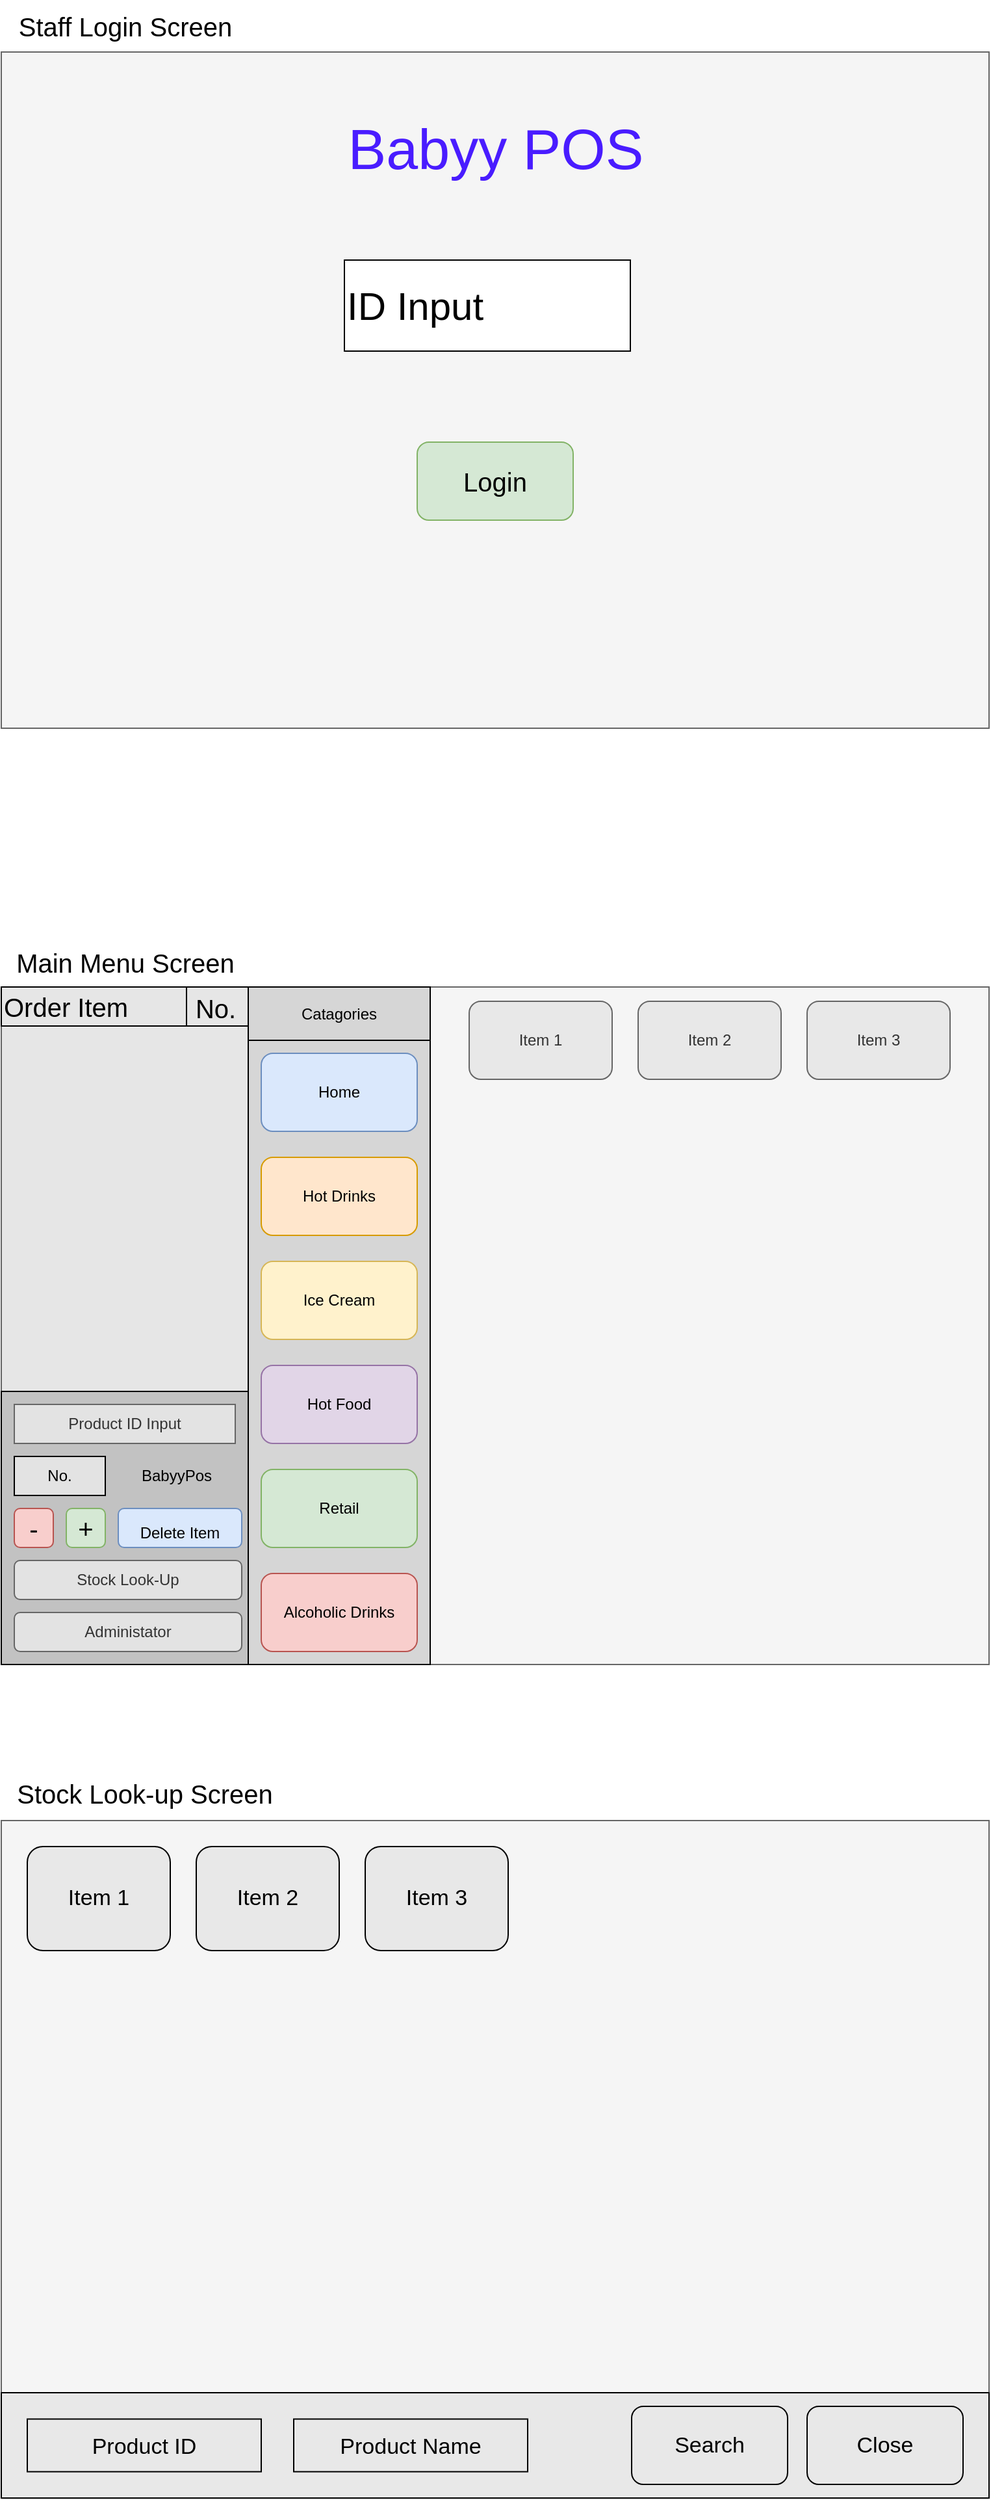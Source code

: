 <mxfile version="20.3.0" type="device"><diagram id="FpEkBY14nFRdbNAMhuPe" name="Page-1"><mxGraphModel dx="792" dy="637" grid="1" gridSize="10" guides="1" tooltips="1" connect="1" arrows="1" fold="1" page="1" pageScale="1" pageWidth="827" pageHeight="1169" math="0" shadow="0"><root><mxCell id="0"/><mxCell id="1" parent="0"/><mxCell id="z3EuXzzrwUlXWFK-gOIK-2" value="" style="rounded=0;whiteSpace=wrap;html=1;fillColor=#f5f5f5;fontColor=#333333;strokeColor=#666666;" parent="1" vertex="1"><mxGeometry x="40" y="40" width="760" height="520" as="geometry"/></mxCell><mxCell id="z3EuXzzrwUlXWFK-gOIK-4" value="&lt;font style=&quot;font-size: 30px;&quot;&gt;ID Input&lt;/font&gt;" style="rounded=0;whiteSpace=wrap;html=1;align=left;" parent="1" vertex="1"><mxGeometry x="304" y="200" width="220" height="70" as="geometry"/></mxCell><mxCell id="z3EuXzzrwUlXWFK-gOIK-5" value="&lt;font style=&quot;font-size: 20px;&quot;&gt;Login&lt;/font&gt;" style="rounded=1;whiteSpace=wrap;html=1;fillColor=#d5e8d4;strokeColor=#82b366;" parent="1" vertex="1"><mxGeometry x="360" y="340" width="120" height="60" as="geometry"/></mxCell><mxCell id="z3EuXzzrwUlXWFK-gOIK-6" value="" style="rounded=0;whiteSpace=wrap;html=1;fillColor=#f5f5f5;fontColor=#333333;strokeColor=#666666;" parent="1" vertex="1"><mxGeometry x="40" y="759" width="760" height="521" as="geometry"/></mxCell><mxCell id="z3EuXzzrwUlXWFK-gOIK-7" value="" style="rounded=0;whiteSpace=wrap;html=1;fontSize=20;fillColor=#E6E6E6;fontColor=#333333;strokeColor=#666666;" parent="1" vertex="1"><mxGeometry x="40" y="759" width="190" height="521" as="geometry"/></mxCell><mxCell id="z3EuXzzrwUlXWFK-gOIK-8" value="Order Item" style="rounded=0;whiteSpace=wrap;html=1;fontSize=20;fillColor=#E6E6E6;align=left;" parent="1" vertex="1"><mxGeometry x="40" y="759" width="190" height="30" as="geometry"/></mxCell><mxCell id="z3EuXzzrwUlXWFK-gOIK-9" value="" style="endArrow=none;html=1;rounded=0;fontSize=20;entryX=0.75;entryY=0;entryDx=0;entryDy=0;exitX=0.75;exitY=1;exitDx=0;exitDy=0;" parent="1" source="z3EuXzzrwUlXWFK-gOIK-8" target="z3EuXzzrwUlXWFK-gOIK-8" edge="1"><mxGeometry width="50" height="50" relative="1" as="geometry"><mxPoint x="350" y="1080" as="sourcePoint"/><mxPoint x="400" y="1030" as="targetPoint"/></mxGeometry></mxCell><mxCell id="z3EuXzzrwUlXWFK-gOIK-10" value="No." style="text;html=1;strokeColor=none;fillColor=none;align=center;verticalAlign=middle;whiteSpace=wrap;rounded=0;fontSize=20;" parent="1" vertex="1"><mxGeometry x="180" y="760" width="50" height="30" as="geometry"/></mxCell><mxCell id="z3EuXzzrwUlXWFK-gOIK-11" value="" style="rounded=0;whiteSpace=wrap;html=1;fontSize=20;fillColor=#C2C2C2;" parent="1" vertex="1"><mxGeometry x="40" y="1070" width="190" height="210" as="geometry"/></mxCell><mxCell id="z3EuXzzrwUlXWFK-gOIK-12" value="-" style="rounded=1;whiteSpace=wrap;html=1;fontSize=20;fillColor=#f8cecc;strokeColor=#b85450;" parent="1" vertex="1"><mxGeometry x="50" y="1160" width="30" height="30" as="geometry"/></mxCell><mxCell id="z3EuXzzrwUlXWFK-gOIK-13" value="+" style="rounded=1;whiteSpace=wrap;html=1;fontSize=20;fillColor=#d5e8d4;strokeColor=#82b366;" parent="1" vertex="1"><mxGeometry x="90" y="1160" width="30" height="30" as="geometry"/></mxCell><mxCell id="z3EuXzzrwUlXWFK-gOIK-15" value="&lt;font style=&quot;font-size: 12px;&quot;&gt;Delete Item&lt;/font&gt;" style="rounded=1;whiteSpace=wrap;html=1;fontSize=20;fillColor=#dae8fc;strokeColor=#6c8ebf;" parent="1" vertex="1"><mxGeometry x="130" y="1160" width="95" height="30" as="geometry"/></mxCell><mxCell id="z3EuXzzrwUlXWFK-gOIK-16" value="Stock Look-Up" style="rounded=1;whiteSpace=wrap;html=1;fontSize=12;fillColor=#E3E3E3;strokeColor=#666666;fontColor=#333333;" parent="1" vertex="1"><mxGeometry x="50" y="1200" width="175" height="30" as="geometry"/></mxCell><mxCell id="z3EuXzzrwUlXWFK-gOIK-17" value="Administator" style="rounded=1;whiteSpace=wrap;html=1;fontSize=12;fillColor=#E3E3E3;strokeColor=#666666;fontColor=#333333;" parent="1" vertex="1"><mxGeometry x="50" y="1240" width="175" height="30" as="geometry"/></mxCell><mxCell id="z3EuXzzrwUlXWFK-gOIK-18" value="No." style="rounded=0;whiteSpace=wrap;html=1;fontSize=12;fillColor=#E3E3E3;" parent="1" vertex="1"><mxGeometry x="50" y="1120" width="70" height="30" as="geometry"/></mxCell><mxCell id="z3EuXzzrwUlXWFK-gOIK-19" value="BabyyPos" style="text;html=1;strokeColor=none;fillColor=none;align=center;verticalAlign=middle;whiteSpace=wrap;rounded=0;fontSize=12;" parent="1" vertex="1"><mxGeometry x="130" y="1120" width="90" height="30" as="geometry"/></mxCell><mxCell id="z3EuXzzrwUlXWFK-gOIK-20" value="" style="rounded=0;whiteSpace=wrap;html=1;fontSize=12;fillColor=#D6D6D6;" parent="1" vertex="1"><mxGeometry x="230" y="759" width="140" height="521" as="geometry"/></mxCell><mxCell id="z3EuXzzrwUlXWFK-gOIK-21" value="Home" style="rounded=1;whiteSpace=wrap;html=1;fontSize=12;fillColor=#dae8fc;strokeColor=#6c8ebf;" parent="1" vertex="1"><mxGeometry x="240" y="810" width="120" height="60" as="geometry"/></mxCell><mxCell id="z3EuXzzrwUlXWFK-gOIK-22" value="Catagories" style="rounded=0;whiteSpace=wrap;html=1;fontSize=12;fillColor=#D6D6D6;" parent="1" vertex="1"><mxGeometry x="230" y="759" width="140" height="41" as="geometry"/></mxCell><mxCell id="z3EuXzzrwUlXWFK-gOIK-23" value="Hot Drinks" style="rounded=1;whiteSpace=wrap;html=1;fontSize=12;fillColor=#ffe6cc;strokeColor=#d79b00;" parent="1" vertex="1"><mxGeometry x="240" y="890" width="120" height="60" as="geometry"/></mxCell><mxCell id="z3EuXzzrwUlXWFK-gOIK-24" value="Ice Cream" style="rounded=1;whiteSpace=wrap;html=1;fontSize=12;fillColor=#fff2cc;strokeColor=#d6b656;" parent="1" vertex="1"><mxGeometry x="240" y="970" width="120" height="60" as="geometry"/></mxCell><mxCell id="z3EuXzzrwUlXWFK-gOIK-25" value="Hot Food" style="rounded=1;whiteSpace=wrap;html=1;fontSize=12;fillColor=#e1d5e7;strokeColor=#9673a6;" parent="1" vertex="1"><mxGeometry x="240" y="1050" width="120" height="60" as="geometry"/></mxCell><mxCell id="z3EuXzzrwUlXWFK-gOIK-26" value="Retail" style="rounded=1;whiteSpace=wrap;html=1;fontSize=12;fillColor=#d5e8d4;strokeColor=#82b366;" parent="1" vertex="1"><mxGeometry x="240" y="1130" width="120" height="60" as="geometry"/></mxCell><mxCell id="z3EuXzzrwUlXWFK-gOIK-27" value="Alcoholic Drinks" style="rounded=1;whiteSpace=wrap;html=1;fontSize=12;fillColor=#f8cecc;strokeColor=#b85450;" parent="1" vertex="1"><mxGeometry x="240" y="1210" width="120" height="60" as="geometry"/></mxCell><mxCell id="z3EuXzzrwUlXWFK-gOIK-29" value="Item 1" style="rounded=1;whiteSpace=wrap;html=1;fontSize=12;fillColor=#E8E8E8;strokeColor=#666666;fontColor=#333333;" parent="1" vertex="1"><mxGeometry x="400" y="770" width="110" height="60" as="geometry"/></mxCell><mxCell id="z3EuXzzrwUlXWFK-gOIK-33" value="Item 2" style="rounded=1;whiteSpace=wrap;html=1;fontSize=12;fillColor=#E8E8E8;strokeColor=#666666;fontColor=#333333;" parent="1" vertex="1"><mxGeometry x="530" y="770" width="110" height="60" as="geometry"/></mxCell><mxCell id="z3EuXzzrwUlXWFK-gOIK-34" value="Item 3" style="rounded=1;whiteSpace=wrap;html=1;fontSize=12;fillColor=#E8E8E8;strokeColor=#666666;fontColor=#333333;" parent="1" vertex="1"><mxGeometry x="660" y="770" width="110" height="60" as="geometry"/></mxCell><mxCell id="z3EuXzzrwUlXWFK-gOIK-35" value="&lt;font style=&quot;font-size: 20px;&quot;&gt;Main Menu Screen&lt;/font&gt;" style="text;html=1;align=center;verticalAlign=middle;resizable=0;points=[];autosize=1;strokeColor=none;fillColor=none;fontSize=12;" parent="1" vertex="1"><mxGeometry x="40" y="720" width="190" height="40" as="geometry"/></mxCell><mxCell id="z3EuXzzrwUlXWFK-gOIK-36" value="Staff Login Screen" style="text;html=1;align=center;verticalAlign=middle;resizable=0;points=[];autosize=1;strokeColor=none;fillColor=none;fontSize=20;" parent="1" vertex="1"><mxGeometry x="40" width="190" height="40" as="geometry"/></mxCell><mxCell id="z3EuXzzrwUlXWFK-gOIK-37" value="&lt;font style=&quot;font-size: 44px;&quot;&gt;Babyy POS&lt;/font&gt;" style="text;html=1;align=center;verticalAlign=middle;whiteSpace=wrap;rounded=0;fontSize=20;labelBackgroundColor=none;fontColor=#491CFF;shadow=0;sketch=0;" parent="1" vertex="1"><mxGeometry x="284.5" y="90" width="271" height="50" as="geometry"/></mxCell><mxCell id="z3EuXzzrwUlXWFK-gOIK-38" value="" style="rounded=0;whiteSpace=wrap;html=1;fillColor=#f5f5f5;fontColor=#333333;strokeColor=#666666;" parent="1" vertex="1"><mxGeometry x="40" y="1400" width="760" height="521" as="geometry"/></mxCell><mxCell id="z3EuXzzrwUlXWFK-gOIK-39" value="" style="rounded=0;whiteSpace=wrap;html=1;labelBackgroundColor=none;fontSize=44;fontColor=#491CFF;fillColor=#E8E8E8;" parent="1" vertex="1"><mxGeometry x="40" y="1840" width="760" height="81" as="geometry"/></mxCell><mxCell id="z3EuXzzrwUlXWFK-gOIK-40" value="&lt;font style=&quot;font-size: 17px;&quot; color=&quot;#000000&quot;&gt;Product ID&lt;/font&gt;" style="rounded=0;whiteSpace=wrap;html=1;labelBackgroundColor=none;fontSize=44;fontColor=#491CFF;fillColor=#E8E8E8;verticalAlign=bottom;" parent="1" vertex="1"><mxGeometry x="60" y="1860.25" width="180" height="40.5" as="geometry"/></mxCell><mxCell id="z3EuXzzrwUlXWFK-gOIK-42" value="&lt;font style=&quot;font-size: 17px;&quot; color=&quot;#000000&quot;&gt;Product Name&lt;/font&gt;" style="rounded=0;whiteSpace=wrap;html=1;labelBackgroundColor=none;fontSize=44;fontColor=#491CFF;fillColor=#E8E8E8;verticalAlign=bottom;shadow=0;" parent="1" vertex="1"><mxGeometry x="265" y="1860.25" width="180" height="40.5" as="geometry"/></mxCell><mxCell id="z3EuXzzrwUlXWFK-gOIK-43" value="Search" style="rounded=1;whiteSpace=wrap;html=1;shadow=0;labelBackgroundColor=none;sketch=0;fontSize=17;fontColor=#000000;fillColor=#E8E8E8;" parent="1" vertex="1"><mxGeometry x="525" y="1850.5" width="120" height="60" as="geometry"/></mxCell><mxCell id="z3EuXzzrwUlXWFK-gOIK-44" value="Close" style="rounded=1;whiteSpace=wrap;html=1;shadow=0;labelBackgroundColor=none;sketch=0;fontSize=17;fontColor=#000000;fillColor=#E8E8E8;" parent="1" vertex="1"><mxGeometry x="660" y="1850.5" width="120" height="60" as="geometry"/></mxCell><mxCell id="z3EuXzzrwUlXWFK-gOIK-45" value="Item 1" style="rounded=1;whiteSpace=wrap;html=1;shadow=0;labelBackgroundColor=none;sketch=0;fontSize=17;fontColor=#000000;fillColor=#E8E8E8;" parent="1" vertex="1"><mxGeometry x="60" y="1420" width="110" height="80" as="geometry"/></mxCell><mxCell id="z3EuXzzrwUlXWFK-gOIK-46" value="Item 2" style="rounded=1;whiteSpace=wrap;html=1;shadow=0;labelBackgroundColor=none;sketch=0;fontSize=17;fontColor=#000000;fillColor=#E8E8E8;" parent="1" vertex="1"><mxGeometry x="190" y="1420" width="110" height="80" as="geometry"/></mxCell><mxCell id="z3EuXzzrwUlXWFK-gOIK-47" value="Item 3" style="rounded=1;whiteSpace=wrap;html=1;shadow=0;labelBackgroundColor=none;sketch=0;fontSize=17;fontColor=#000000;fillColor=#E8E8E8;" parent="1" vertex="1"><mxGeometry x="320" y="1420" width="110" height="80" as="geometry"/></mxCell><mxCell id="z3EuXzzrwUlXWFK-gOIK-48" value="&lt;font style=&quot;font-size: 20px;&quot;&gt;Stock Look-up Screen&lt;/font&gt;" style="text;html=1;align=center;verticalAlign=middle;resizable=0;points=[];autosize=1;strokeColor=none;fillColor=none;fontSize=17;fontColor=#000000;" parent="1" vertex="1"><mxGeometry x="40" y="1360" width="220" height="40" as="geometry"/></mxCell><mxCell id="iRPWDdSImHOL4oCT9a12-1" value="Product ID Input" style="rounded=0;whiteSpace=wrap;html=1;fillColor=#E3E3E3;fontColor=#333333;strokeColor=#666666;" vertex="1" parent="1"><mxGeometry x="50" y="1080" width="170" height="30" as="geometry"/></mxCell></root></mxGraphModel></diagram></mxfile>